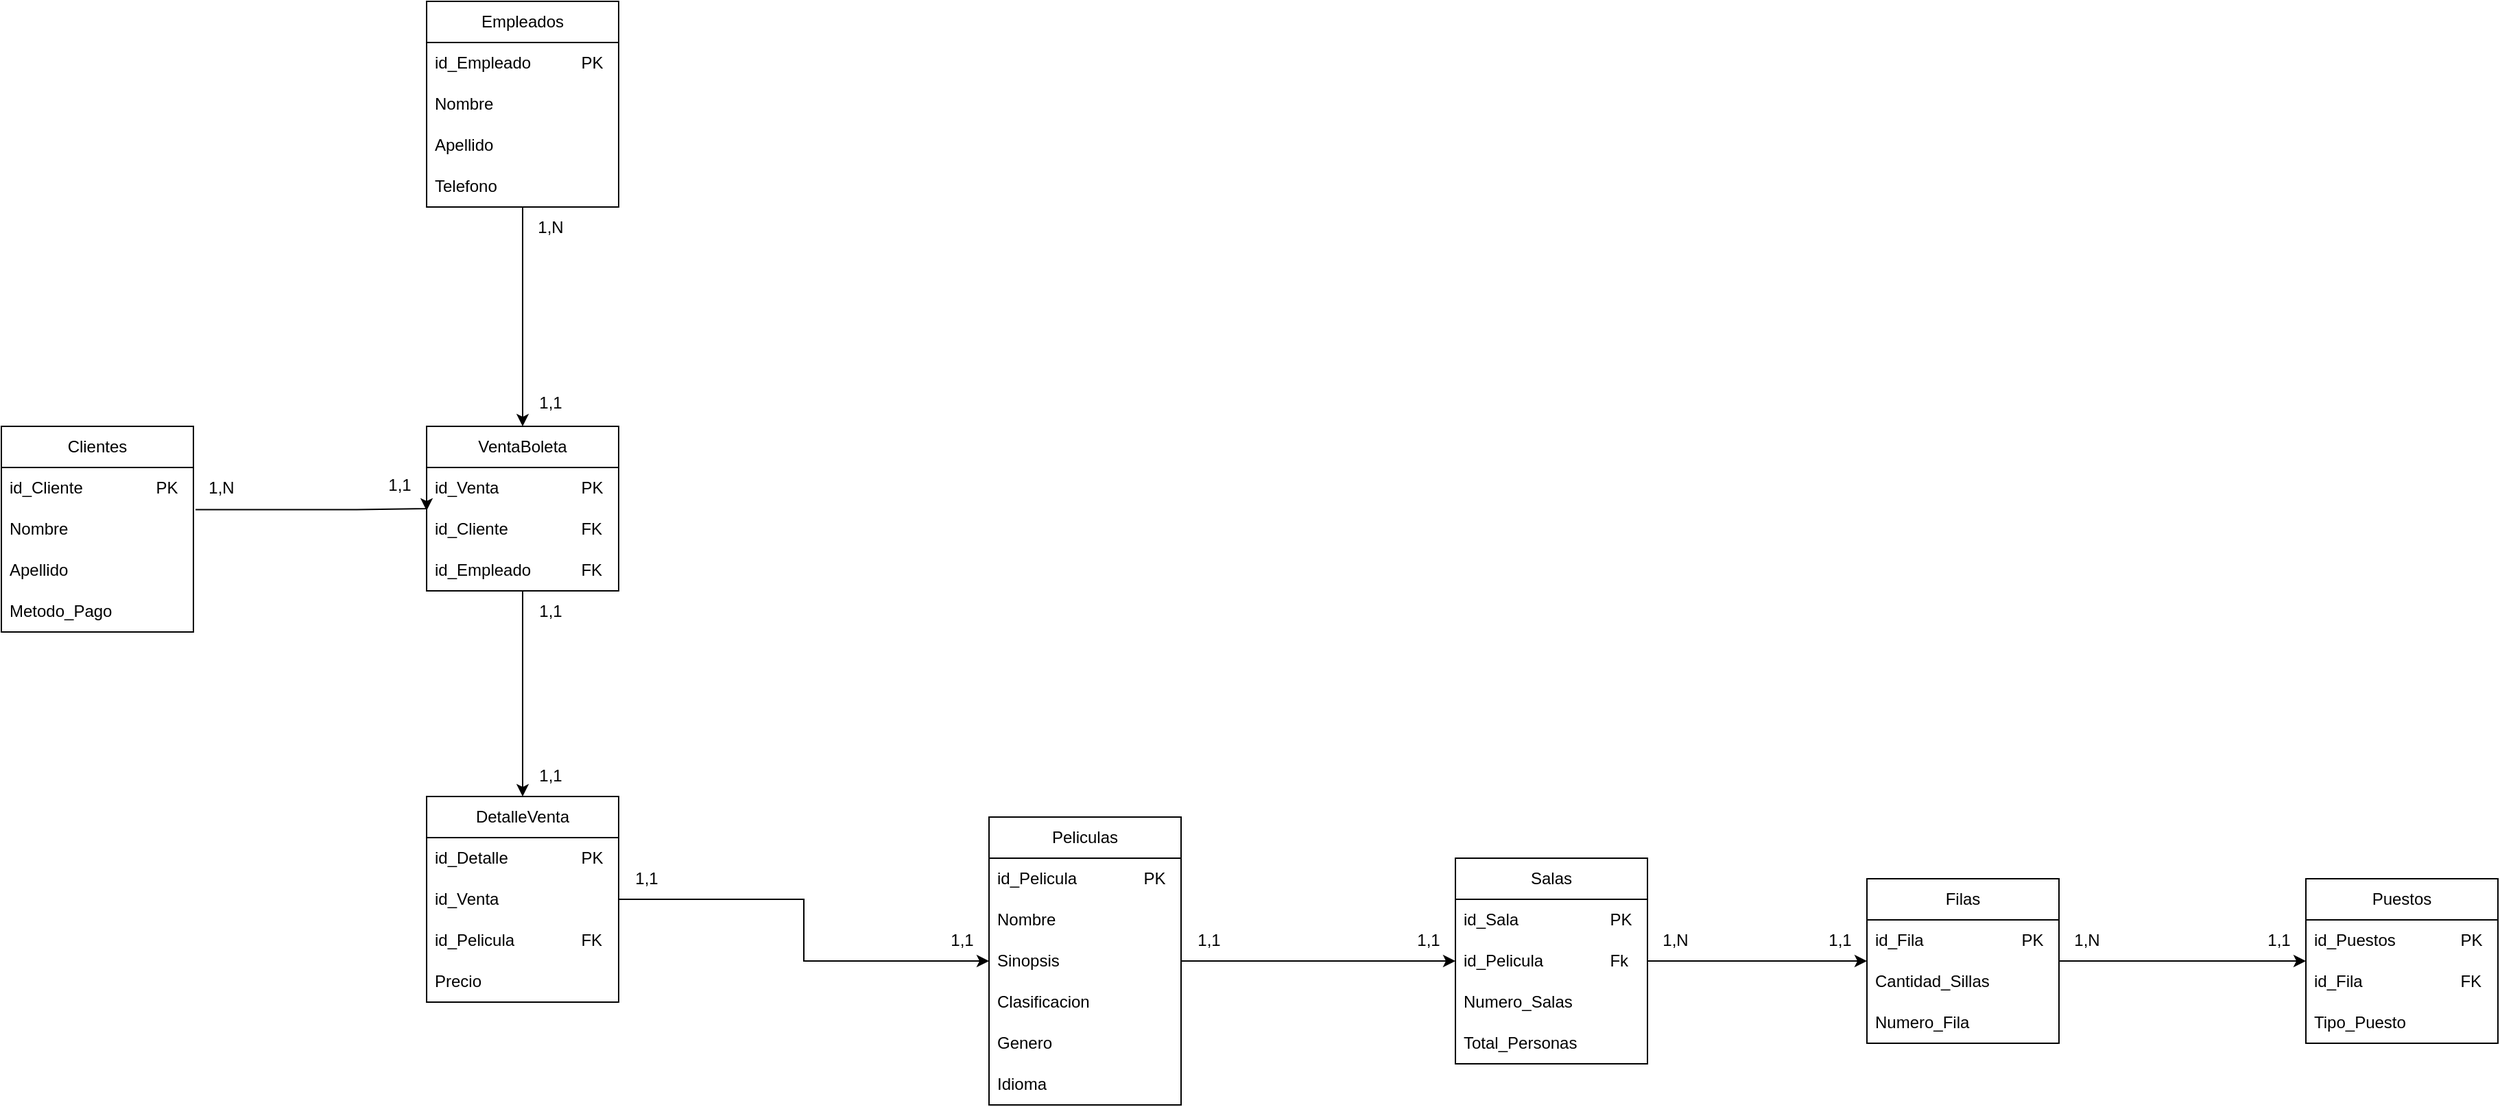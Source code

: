 <mxfile version="24.6.4" type="device">
  <diagram id="C5RBs43oDa-KdzZeNtuy" name="Page-1">
    <mxGraphModel dx="2224" dy="1742" grid="1" gridSize="10" guides="1" tooltips="1" connect="1" arrows="1" fold="1" page="1" pageScale="1" pageWidth="827" pageHeight="1169" math="0" shadow="0">
      <root>
        <mxCell id="WIyWlLk6GJQsqaUBKTNV-0" />
        <mxCell id="WIyWlLk6GJQsqaUBKTNV-1" parent="WIyWlLk6GJQsqaUBKTNV-0" />
        <mxCell id="AHlqhqzjSrkFqtr6niiO-0" value="Clientes" style="swimlane;fontStyle=0;childLayout=stackLayout;horizontal=1;startSize=30;horizontalStack=0;resizeParent=1;resizeParentMax=0;resizeLast=0;collapsible=1;marginBottom=0;whiteSpace=wrap;html=1;" vertex="1" parent="WIyWlLk6GJQsqaUBKTNV-1">
          <mxGeometry x="-700" y="300" width="140" height="150" as="geometry" />
        </mxCell>
        <mxCell id="AHlqhqzjSrkFqtr6niiO-1" value="id_Cliente&lt;span style=&quot;white-space: pre;&quot;&gt;&#x9;&lt;/span&gt;&lt;span style=&quot;white-space: pre;&quot;&gt;&#x9;&lt;/span&gt;PK" style="text;strokeColor=none;fillColor=none;align=left;verticalAlign=middle;spacingLeft=4;spacingRight=4;overflow=hidden;points=[[0,0.5],[1,0.5]];portConstraint=eastwest;rotatable=0;whiteSpace=wrap;html=1;" vertex="1" parent="AHlqhqzjSrkFqtr6niiO-0">
          <mxGeometry y="30" width="140" height="30" as="geometry" />
        </mxCell>
        <mxCell id="AHlqhqzjSrkFqtr6niiO-2" value="Nombre" style="text;strokeColor=none;fillColor=none;align=left;verticalAlign=middle;spacingLeft=4;spacingRight=4;overflow=hidden;points=[[0,0.5],[1,0.5]];portConstraint=eastwest;rotatable=0;whiteSpace=wrap;html=1;" vertex="1" parent="AHlqhqzjSrkFqtr6niiO-0">
          <mxGeometry y="60" width="140" height="30" as="geometry" />
        </mxCell>
        <mxCell id="AHlqhqzjSrkFqtr6niiO-4" value="Apellido" style="text;strokeColor=none;fillColor=none;align=left;verticalAlign=middle;spacingLeft=4;spacingRight=4;overflow=hidden;points=[[0,0.5],[1,0.5]];portConstraint=eastwest;rotatable=0;whiteSpace=wrap;html=1;" vertex="1" parent="AHlqhqzjSrkFqtr6niiO-0">
          <mxGeometry y="90" width="140" height="30" as="geometry" />
        </mxCell>
        <mxCell id="AHlqhqzjSrkFqtr6niiO-3" value="Metodo_Pago" style="text;strokeColor=none;fillColor=none;align=left;verticalAlign=middle;spacingLeft=4;spacingRight=4;overflow=hidden;points=[[0,0.5],[1,0.5]];portConstraint=eastwest;rotatable=0;whiteSpace=wrap;html=1;" vertex="1" parent="AHlqhqzjSrkFqtr6niiO-0">
          <mxGeometry y="120" width="140" height="30" as="geometry" />
        </mxCell>
        <mxCell id="AHlqhqzjSrkFqtr6niiO-18" style="edgeStyle=orthogonalEdgeStyle;rounded=0;orthogonalLoop=1;jettySize=auto;html=1;" edge="1" parent="WIyWlLk6GJQsqaUBKTNV-1" source="AHlqhqzjSrkFqtr6niiO-6" target="AHlqhqzjSrkFqtr6niiO-12">
          <mxGeometry relative="1" as="geometry" />
        </mxCell>
        <mxCell id="AHlqhqzjSrkFqtr6niiO-6" value="Empleados" style="swimlane;fontStyle=0;childLayout=stackLayout;horizontal=1;startSize=30;horizontalStack=0;resizeParent=1;resizeParentMax=0;resizeLast=0;collapsible=1;marginBottom=0;whiteSpace=wrap;html=1;" vertex="1" parent="WIyWlLk6GJQsqaUBKTNV-1">
          <mxGeometry x="-390" y="-10" width="140" height="150" as="geometry" />
        </mxCell>
        <mxCell id="AHlqhqzjSrkFqtr6niiO-7" value="id_Empleado&lt;span style=&quot;white-space: pre;&quot;&gt;&#x9;&lt;/span&gt;&lt;span style=&quot;white-space: pre;&quot;&gt;&#x9;&lt;/span&gt;PK" style="text;strokeColor=none;fillColor=none;align=left;verticalAlign=middle;spacingLeft=4;spacingRight=4;overflow=hidden;points=[[0,0.5],[1,0.5]];portConstraint=eastwest;rotatable=0;whiteSpace=wrap;html=1;" vertex="1" parent="AHlqhqzjSrkFqtr6niiO-6">
          <mxGeometry y="30" width="140" height="30" as="geometry" />
        </mxCell>
        <mxCell id="AHlqhqzjSrkFqtr6niiO-8" value="Nombre" style="text;strokeColor=none;fillColor=none;align=left;verticalAlign=middle;spacingLeft=4;spacingRight=4;overflow=hidden;points=[[0,0.5],[1,0.5]];portConstraint=eastwest;rotatable=0;whiteSpace=wrap;html=1;" vertex="1" parent="AHlqhqzjSrkFqtr6niiO-6">
          <mxGeometry y="60" width="140" height="30" as="geometry" />
        </mxCell>
        <mxCell id="AHlqhqzjSrkFqtr6niiO-9" value="Apellido" style="text;strokeColor=none;fillColor=none;align=left;verticalAlign=middle;spacingLeft=4;spacingRight=4;overflow=hidden;points=[[0,0.5],[1,0.5]];portConstraint=eastwest;rotatable=0;whiteSpace=wrap;html=1;" vertex="1" parent="AHlqhqzjSrkFqtr6niiO-6">
          <mxGeometry y="90" width="140" height="30" as="geometry" />
        </mxCell>
        <mxCell id="AHlqhqzjSrkFqtr6niiO-10" value="Telefono" style="text;strokeColor=none;fillColor=none;align=left;verticalAlign=middle;spacingLeft=4;spacingRight=4;overflow=hidden;points=[[0,0.5],[1,0.5]];portConstraint=eastwest;rotatable=0;whiteSpace=wrap;html=1;" vertex="1" parent="AHlqhqzjSrkFqtr6niiO-6">
          <mxGeometry y="120" width="140" height="30" as="geometry" />
        </mxCell>
        <mxCell id="AHlqhqzjSrkFqtr6niiO-25" style="edgeStyle=orthogonalEdgeStyle;rounded=0;orthogonalLoop=1;jettySize=auto;html=1;entryX=0.5;entryY=0;entryDx=0;entryDy=0;" edge="1" parent="WIyWlLk6GJQsqaUBKTNV-1" source="AHlqhqzjSrkFqtr6niiO-12" target="AHlqhqzjSrkFqtr6niiO-20">
          <mxGeometry relative="1" as="geometry" />
        </mxCell>
        <mxCell id="AHlqhqzjSrkFqtr6niiO-12" value="VentaBoleta" style="swimlane;fontStyle=0;childLayout=stackLayout;horizontal=1;startSize=30;horizontalStack=0;resizeParent=1;resizeParentMax=0;resizeLast=0;collapsible=1;marginBottom=0;whiteSpace=wrap;html=1;" vertex="1" parent="WIyWlLk6GJQsqaUBKTNV-1">
          <mxGeometry x="-390" y="300" width="140" height="120" as="geometry" />
        </mxCell>
        <mxCell id="AHlqhqzjSrkFqtr6niiO-13" value="id_Venta&amp;nbsp;&lt;span style=&quot;white-space: pre;&quot;&gt;&#x9;&lt;/span&gt;&lt;span style=&quot;white-space: pre;&quot;&gt;&#x9;&lt;/span&gt;&lt;span style=&quot;white-space: pre;&quot;&gt;&#x9;&lt;/span&gt;PK" style="text;strokeColor=none;fillColor=none;align=left;verticalAlign=middle;spacingLeft=4;spacingRight=4;overflow=hidden;points=[[0,0.5],[1,0.5]];portConstraint=eastwest;rotatable=0;whiteSpace=wrap;html=1;" vertex="1" parent="AHlqhqzjSrkFqtr6niiO-12">
          <mxGeometry y="30" width="140" height="30" as="geometry" />
        </mxCell>
        <mxCell id="AHlqhqzjSrkFqtr6niiO-14" value="id_Cliente&lt;span style=&quot;white-space: pre;&quot;&gt;&#x9;&lt;/span&gt;&lt;span style=&quot;white-space: pre;&quot;&gt;&#x9;&lt;/span&gt;FK" style="text;strokeColor=none;fillColor=none;align=left;verticalAlign=middle;spacingLeft=4;spacingRight=4;overflow=hidden;points=[[0,0.5],[1,0.5]];portConstraint=eastwest;rotatable=0;whiteSpace=wrap;html=1;" vertex="1" parent="AHlqhqzjSrkFqtr6niiO-12">
          <mxGeometry y="60" width="140" height="30" as="geometry" />
        </mxCell>
        <mxCell id="AHlqhqzjSrkFqtr6niiO-15" value="id_Empleado&lt;span style=&quot;white-space: pre;&quot;&gt;&#x9;&lt;/span&gt;&lt;span style=&quot;white-space: pre;&quot;&gt;&#x9;&lt;/span&gt;FK" style="text;strokeColor=none;fillColor=none;align=left;verticalAlign=middle;spacingLeft=4;spacingRight=4;overflow=hidden;points=[[0,0.5],[1,0.5]];portConstraint=eastwest;rotatable=0;whiteSpace=wrap;html=1;" vertex="1" parent="AHlqhqzjSrkFqtr6niiO-12">
          <mxGeometry y="90" width="140" height="30" as="geometry" />
        </mxCell>
        <mxCell id="AHlqhqzjSrkFqtr6niiO-19" style="edgeStyle=orthogonalEdgeStyle;rounded=0;orthogonalLoop=1;jettySize=auto;html=1;entryX=0.007;entryY=0.1;entryDx=0;entryDy=0;entryPerimeter=0;exitX=1.011;exitY=0.026;exitDx=0;exitDy=0;exitPerimeter=0;" edge="1" parent="WIyWlLk6GJQsqaUBKTNV-1" source="AHlqhqzjSrkFqtr6niiO-2">
          <mxGeometry relative="1" as="geometry">
            <mxPoint x="-500.98" y="358.5" as="sourcePoint" />
            <mxPoint x="-390" y="361.5" as="targetPoint" />
            <Array as="points">
              <mxPoint x="-441" y="361" />
              <mxPoint x="-390" y="360" />
            </Array>
          </mxGeometry>
        </mxCell>
        <mxCell id="AHlqhqzjSrkFqtr6niiO-31" value="" style="edgeStyle=orthogonalEdgeStyle;rounded=0;orthogonalLoop=1;jettySize=auto;html=1;" edge="1" parent="WIyWlLk6GJQsqaUBKTNV-1" source="AHlqhqzjSrkFqtr6niiO-20" target="AHlqhqzjSrkFqtr6niiO-26">
          <mxGeometry relative="1" as="geometry" />
        </mxCell>
        <mxCell id="AHlqhqzjSrkFqtr6niiO-20" value="DetalleVenta" style="swimlane;fontStyle=0;childLayout=stackLayout;horizontal=1;startSize=30;horizontalStack=0;resizeParent=1;resizeParentMax=0;resizeLast=0;collapsible=1;marginBottom=0;whiteSpace=wrap;html=1;" vertex="1" parent="WIyWlLk6GJQsqaUBKTNV-1">
          <mxGeometry x="-390" y="570" width="140" height="150" as="geometry" />
        </mxCell>
        <mxCell id="AHlqhqzjSrkFqtr6niiO-21" value="id_Detalle&lt;span style=&quot;white-space: pre;&quot;&gt;&#x9;&lt;/span&gt;&lt;span style=&quot;white-space: pre;&quot;&gt;&#x9;&lt;/span&gt;PK" style="text;strokeColor=none;fillColor=none;align=left;verticalAlign=middle;spacingLeft=4;spacingRight=4;overflow=hidden;points=[[0,0.5],[1,0.5]];portConstraint=eastwest;rotatable=0;whiteSpace=wrap;html=1;" vertex="1" parent="AHlqhqzjSrkFqtr6niiO-20">
          <mxGeometry y="30" width="140" height="30" as="geometry" />
        </mxCell>
        <mxCell id="AHlqhqzjSrkFqtr6niiO-22" value="id_Venta" style="text;strokeColor=none;fillColor=none;align=left;verticalAlign=middle;spacingLeft=4;spacingRight=4;overflow=hidden;points=[[0,0.5],[1,0.5]];portConstraint=eastwest;rotatable=0;whiteSpace=wrap;html=1;" vertex="1" parent="AHlqhqzjSrkFqtr6niiO-20">
          <mxGeometry y="60" width="140" height="30" as="geometry" />
        </mxCell>
        <mxCell id="AHlqhqzjSrkFqtr6niiO-23" value="id_Pelicula&lt;span style=&quot;white-space: pre;&quot;&gt;&#x9;&lt;/span&gt;&lt;span style=&quot;white-space: pre;&quot;&gt;&#x9;&lt;/span&gt;FK" style="text;strokeColor=none;fillColor=none;align=left;verticalAlign=middle;spacingLeft=4;spacingRight=4;overflow=hidden;points=[[0,0.5],[1,0.5]];portConstraint=eastwest;rotatable=0;whiteSpace=wrap;html=1;" vertex="1" parent="AHlqhqzjSrkFqtr6niiO-20">
          <mxGeometry y="90" width="140" height="30" as="geometry" />
        </mxCell>
        <mxCell id="AHlqhqzjSrkFqtr6niiO-24" value="Precio" style="text;strokeColor=none;fillColor=none;align=left;verticalAlign=middle;spacingLeft=4;spacingRight=4;overflow=hidden;points=[[0,0.5],[1,0.5]];portConstraint=eastwest;rotatable=0;whiteSpace=wrap;html=1;" vertex="1" parent="AHlqhqzjSrkFqtr6niiO-20">
          <mxGeometry y="120" width="140" height="30" as="geometry" />
        </mxCell>
        <mxCell id="AHlqhqzjSrkFqtr6niiO-41" value="" style="edgeStyle=orthogonalEdgeStyle;rounded=0;orthogonalLoop=1;jettySize=auto;html=1;" edge="1" parent="WIyWlLk6GJQsqaUBKTNV-1" source="AHlqhqzjSrkFqtr6niiO-26" target="AHlqhqzjSrkFqtr6niiO-34">
          <mxGeometry relative="1" as="geometry" />
        </mxCell>
        <mxCell id="AHlqhqzjSrkFqtr6niiO-26" value="Peliculas" style="swimlane;fontStyle=0;childLayout=stackLayout;horizontal=1;startSize=30;horizontalStack=0;resizeParent=1;resizeParentMax=0;resizeLast=0;collapsible=1;marginBottom=0;whiteSpace=wrap;html=1;" vertex="1" parent="WIyWlLk6GJQsqaUBKTNV-1">
          <mxGeometry x="20" y="585" width="140" height="210" as="geometry" />
        </mxCell>
        <mxCell id="AHlqhqzjSrkFqtr6niiO-27" value="id_Pelicula&lt;span style=&quot;white-space: pre;&quot;&gt;&#x9;&lt;/span&gt;&lt;span style=&quot;white-space: pre;&quot;&gt;&#x9;&lt;/span&gt;PK" style="text;strokeColor=none;fillColor=none;align=left;verticalAlign=middle;spacingLeft=4;spacingRight=4;overflow=hidden;points=[[0,0.5],[1,0.5]];portConstraint=eastwest;rotatable=0;whiteSpace=wrap;html=1;" vertex="1" parent="AHlqhqzjSrkFqtr6niiO-26">
          <mxGeometry y="30" width="140" height="30" as="geometry" />
        </mxCell>
        <mxCell id="AHlqhqzjSrkFqtr6niiO-28" value="Nombre" style="text;strokeColor=none;fillColor=none;align=left;verticalAlign=middle;spacingLeft=4;spacingRight=4;overflow=hidden;points=[[0,0.5],[1,0.5]];portConstraint=eastwest;rotatable=0;whiteSpace=wrap;html=1;" vertex="1" parent="AHlqhqzjSrkFqtr6niiO-26">
          <mxGeometry y="60" width="140" height="30" as="geometry" />
        </mxCell>
        <mxCell id="AHlqhqzjSrkFqtr6niiO-29" value="Sinopsis" style="text;strokeColor=none;fillColor=none;align=left;verticalAlign=middle;spacingLeft=4;spacingRight=4;overflow=hidden;points=[[0,0.5],[1,0.5]];portConstraint=eastwest;rotatable=0;whiteSpace=wrap;html=1;" vertex="1" parent="AHlqhqzjSrkFqtr6niiO-26">
          <mxGeometry y="90" width="140" height="30" as="geometry" />
        </mxCell>
        <mxCell id="AHlqhqzjSrkFqtr6niiO-30" value="Clasificacion" style="text;strokeColor=none;fillColor=none;align=left;verticalAlign=middle;spacingLeft=4;spacingRight=4;overflow=hidden;points=[[0,0.5],[1,0.5]];portConstraint=eastwest;rotatable=0;whiteSpace=wrap;html=1;" vertex="1" parent="AHlqhqzjSrkFqtr6niiO-26">
          <mxGeometry y="120" width="140" height="30" as="geometry" />
        </mxCell>
        <mxCell id="AHlqhqzjSrkFqtr6niiO-32" value="Genero" style="text;strokeColor=none;fillColor=none;align=left;verticalAlign=middle;spacingLeft=4;spacingRight=4;overflow=hidden;points=[[0,0.5],[1,0.5]];portConstraint=eastwest;rotatable=0;whiteSpace=wrap;html=1;" vertex="1" parent="AHlqhqzjSrkFqtr6niiO-26">
          <mxGeometry y="150" width="140" height="30" as="geometry" />
        </mxCell>
        <mxCell id="AHlqhqzjSrkFqtr6niiO-33" value="Idioma" style="text;strokeColor=none;fillColor=none;align=left;verticalAlign=middle;spacingLeft=4;spacingRight=4;overflow=hidden;points=[[0,0.5],[1,0.5]];portConstraint=eastwest;rotatable=0;whiteSpace=wrap;html=1;" vertex="1" parent="AHlqhqzjSrkFqtr6niiO-26">
          <mxGeometry y="180" width="140" height="30" as="geometry" />
        </mxCell>
        <mxCell id="AHlqhqzjSrkFqtr6niiO-48" value="" style="edgeStyle=orthogonalEdgeStyle;rounded=0;orthogonalLoop=1;jettySize=auto;html=1;" edge="1" parent="WIyWlLk6GJQsqaUBKTNV-1" source="AHlqhqzjSrkFqtr6niiO-34" target="AHlqhqzjSrkFqtr6niiO-43">
          <mxGeometry relative="1" as="geometry" />
        </mxCell>
        <mxCell id="AHlqhqzjSrkFqtr6niiO-34" value="Salas" style="swimlane;fontStyle=0;childLayout=stackLayout;horizontal=1;startSize=30;horizontalStack=0;resizeParent=1;resizeParentMax=0;resizeLast=0;collapsible=1;marginBottom=0;whiteSpace=wrap;html=1;" vertex="1" parent="WIyWlLk6GJQsqaUBKTNV-1">
          <mxGeometry x="360" y="615" width="140" height="150" as="geometry" />
        </mxCell>
        <mxCell id="AHlqhqzjSrkFqtr6niiO-35" value="id_Sala&lt;span style=&quot;white-space: pre;&quot;&gt;&#x9;&lt;/span&gt;&lt;span style=&quot;white-space: pre;&quot;&gt;&#x9;&lt;/span&gt;&lt;span style=&quot;white-space: pre;&quot;&gt;&#x9;&lt;/span&gt;PK" style="text;strokeColor=none;fillColor=none;align=left;verticalAlign=middle;spacingLeft=4;spacingRight=4;overflow=hidden;points=[[0,0.5],[1,0.5]];portConstraint=eastwest;rotatable=0;whiteSpace=wrap;html=1;" vertex="1" parent="AHlqhqzjSrkFqtr6niiO-34">
          <mxGeometry y="30" width="140" height="30" as="geometry" />
        </mxCell>
        <mxCell id="AHlqhqzjSrkFqtr6niiO-36" value="id_Pelicula&lt;span style=&quot;white-space: pre;&quot;&gt;&#x9;&lt;/span&gt;&lt;span style=&quot;white-space: pre;&quot;&gt;&#x9;&lt;/span&gt;Fk" style="text;strokeColor=none;fillColor=none;align=left;verticalAlign=middle;spacingLeft=4;spacingRight=4;overflow=hidden;points=[[0,0.5],[1,0.5]];portConstraint=eastwest;rotatable=0;whiteSpace=wrap;html=1;" vertex="1" parent="AHlqhqzjSrkFqtr6niiO-34">
          <mxGeometry y="60" width="140" height="30" as="geometry" />
        </mxCell>
        <mxCell id="AHlqhqzjSrkFqtr6niiO-37" value="Numero_Salas" style="text;strokeColor=none;fillColor=none;align=left;verticalAlign=middle;spacingLeft=4;spacingRight=4;overflow=hidden;points=[[0,0.5],[1,0.5]];portConstraint=eastwest;rotatable=0;whiteSpace=wrap;html=1;" vertex="1" parent="AHlqhqzjSrkFqtr6niiO-34">
          <mxGeometry y="90" width="140" height="30" as="geometry" />
        </mxCell>
        <mxCell id="AHlqhqzjSrkFqtr6niiO-38" value="Total_Personas" style="text;strokeColor=none;fillColor=none;align=left;verticalAlign=middle;spacingLeft=4;spacingRight=4;overflow=hidden;points=[[0,0.5],[1,0.5]];portConstraint=eastwest;rotatable=0;whiteSpace=wrap;html=1;" vertex="1" parent="AHlqhqzjSrkFqtr6niiO-34">
          <mxGeometry y="120" width="140" height="30" as="geometry" />
        </mxCell>
        <mxCell id="AHlqhqzjSrkFqtr6niiO-53" value="" style="edgeStyle=orthogonalEdgeStyle;rounded=0;orthogonalLoop=1;jettySize=auto;html=1;" edge="1" parent="WIyWlLk6GJQsqaUBKTNV-1" source="AHlqhqzjSrkFqtr6niiO-43" target="AHlqhqzjSrkFqtr6niiO-49">
          <mxGeometry relative="1" as="geometry" />
        </mxCell>
        <mxCell id="AHlqhqzjSrkFqtr6niiO-43" value="Filas" style="swimlane;fontStyle=0;childLayout=stackLayout;horizontal=1;startSize=30;horizontalStack=0;resizeParent=1;resizeParentMax=0;resizeLast=0;collapsible=1;marginBottom=0;whiteSpace=wrap;html=1;" vertex="1" parent="WIyWlLk6GJQsqaUBKTNV-1">
          <mxGeometry x="660" y="630" width="140" height="120" as="geometry" />
        </mxCell>
        <mxCell id="AHlqhqzjSrkFqtr6niiO-44" value="id_Fila&lt;span style=&quot;white-space: pre;&quot;&gt;&#x9;&lt;/span&gt;&lt;span style=&quot;white-space: pre;&quot;&gt;&#x9;&lt;/span&gt;&lt;span style=&quot;white-space: pre;&quot;&gt;&#x9;&lt;/span&gt;PK&lt;span style=&quot;white-space: pre;&quot;&gt;&#x9;&lt;/span&gt;" style="text;strokeColor=none;fillColor=none;align=left;verticalAlign=middle;spacingLeft=4;spacingRight=4;overflow=hidden;points=[[0,0.5],[1,0.5]];portConstraint=eastwest;rotatable=0;whiteSpace=wrap;html=1;" vertex="1" parent="AHlqhqzjSrkFqtr6niiO-43">
          <mxGeometry y="30" width="140" height="30" as="geometry" />
        </mxCell>
        <mxCell id="AHlqhqzjSrkFqtr6niiO-45" value="Cantidad_Sillas" style="text;strokeColor=none;fillColor=none;align=left;verticalAlign=middle;spacingLeft=4;spacingRight=4;overflow=hidden;points=[[0,0.5],[1,0.5]];portConstraint=eastwest;rotatable=0;whiteSpace=wrap;html=1;" vertex="1" parent="AHlqhqzjSrkFqtr6niiO-43">
          <mxGeometry y="60" width="140" height="30" as="geometry" />
        </mxCell>
        <mxCell id="AHlqhqzjSrkFqtr6niiO-46" value="Numero_Fila" style="text;strokeColor=none;fillColor=none;align=left;verticalAlign=middle;spacingLeft=4;spacingRight=4;overflow=hidden;points=[[0,0.5],[1,0.5]];portConstraint=eastwest;rotatable=0;whiteSpace=wrap;html=1;" vertex="1" parent="AHlqhqzjSrkFqtr6niiO-43">
          <mxGeometry y="90" width="140" height="30" as="geometry" />
        </mxCell>
        <mxCell id="AHlqhqzjSrkFqtr6niiO-49" value="Puestos" style="swimlane;fontStyle=0;childLayout=stackLayout;horizontal=1;startSize=30;horizontalStack=0;resizeParent=1;resizeParentMax=0;resizeLast=0;collapsible=1;marginBottom=0;whiteSpace=wrap;html=1;" vertex="1" parent="WIyWlLk6GJQsqaUBKTNV-1">
          <mxGeometry x="980" y="630" width="140" height="120" as="geometry" />
        </mxCell>
        <mxCell id="AHlqhqzjSrkFqtr6niiO-50" value="id_Puestos&lt;span style=&quot;white-space: pre;&quot;&gt;&#x9;&lt;/span&gt;&lt;span style=&quot;white-space: pre;&quot;&gt;&#x9;&lt;/span&gt;PK" style="text;strokeColor=none;fillColor=none;align=left;verticalAlign=middle;spacingLeft=4;spacingRight=4;overflow=hidden;points=[[0,0.5],[1,0.5]];portConstraint=eastwest;rotatable=0;whiteSpace=wrap;html=1;" vertex="1" parent="AHlqhqzjSrkFqtr6niiO-49">
          <mxGeometry y="30" width="140" height="30" as="geometry" />
        </mxCell>
        <mxCell id="AHlqhqzjSrkFqtr6niiO-51" value="id_Fila&lt;span style=&quot;white-space: pre;&quot;&gt;&#x9;&lt;/span&gt;&lt;span style=&quot;white-space: pre;&quot;&gt;&#x9;&lt;/span&gt;&lt;span style=&quot;white-space: pre;&quot;&gt;&#x9;&lt;/span&gt;FK" style="text;strokeColor=none;fillColor=none;align=left;verticalAlign=middle;spacingLeft=4;spacingRight=4;overflow=hidden;points=[[0,0.5],[1,0.5]];portConstraint=eastwest;rotatable=0;whiteSpace=wrap;html=1;" vertex="1" parent="AHlqhqzjSrkFqtr6niiO-49">
          <mxGeometry y="60" width="140" height="30" as="geometry" />
        </mxCell>
        <mxCell id="AHlqhqzjSrkFqtr6niiO-52" value="Tipo_Puesto" style="text;strokeColor=none;fillColor=none;align=left;verticalAlign=middle;spacingLeft=4;spacingRight=4;overflow=hidden;points=[[0,0.5],[1,0.5]];portConstraint=eastwest;rotatable=0;whiteSpace=wrap;html=1;" vertex="1" parent="AHlqhqzjSrkFqtr6niiO-49">
          <mxGeometry y="90" width="140" height="30" as="geometry" />
        </mxCell>
        <mxCell id="AHlqhqzjSrkFqtr6niiO-54" value="1,N" style="text;html=1;align=center;verticalAlign=middle;resizable=0;points=[];autosize=1;strokeColor=none;fillColor=none;" vertex="1" parent="WIyWlLk6GJQsqaUBKTNV-1">
          <mxGeometry x="-560" y="330" width="40" height="30" as="geometry" />
        </mxCell>
        <mxCell id="AHlqhqzjSrkFqtr6niiO-55" value="1,N" style="text;html=1;align=center;verticalAlign=middle;resizable=0;points=[];autosize=1;strokeColor=none;fillColor=none;" vertex="1" parent="WIyWlLk6GJQsqaUBKTNV-1">
          <mxGeometry x="-320" y="140" width="40" height="30" as="geometry" />
        </mxCell>
        <mxCell id="AHlqhqzjSrkFqtr6niiO-56" value="1,1" style="text;html=1;align=center;verticalAlign=middle;resizable=0;points=[];autosize=1;strokeColor=none;fillColor=none;" vertex="1" parent="WIyWlLk6GJQsqaUBKTNV-1">
          <mxGeometry x="-320" y="268" width="40" height="30" as="geometry" />
        </mxCell>
        <mxCell id="AHlqhqzjSrkFqtr6niiO-57" value="1,1" style="text;html=1;align=center;verticalAlign=middle;resizable=0;points=[];autosize=1;strokeColor=none;fillColor=none;" vertex="1" parent="WIyWlLk6GJQsqaUBKTNV-1">
          <mxGeometry x="-430" y="328" width="40" height="30" as="geometry" />
        </mxCell>
        <mxCell id="AHlqhqzjSrkFqtr6niiO-58" value="1,1" style="text;html=1;align=center;verticalAlign=middle;resizable=0;points=[];autosize=1;strokeColor=none;fillColor=none;" vertex="1" parent="WIyWlLk6GJQsqaUBKTNV-1">
          <mxGeometry x="-320" y="420" width="40" height="30" as="geometry" />
        </mxCell>
        <mxCell id="AHlqhqzjSrkFqtr6niiO-59" value="1,1" style="text;html=1;align=center;verticalAlign=middle;resizable=0;points=[];autosize=1;strokeColor=none;fillColor=none;" vertex="1" parent="WIyWlLk6GJQsqaUBKTNV-1">
          <mxGeometry x="-320" y="540" width="40" height="30" as="geometry" />
        </mxCell>
        <mxCell id="AHlqhqzjSrkFqtr6niiO-60" value="1,1" style="text;html=1;align=center;verticalAlign=middle;resizable=0;points=[];autosize=1;strokeColor=none;fillColor=none;" vertex="1" parent="WIyWlLk6GJQsqaUBKTNV-1">
          <mxGeometry x="-250" y="615" width="40" height="30" as="geometry" />
        </mxCell>
        <mxCell id="AHlqhqzjSrkFqtr6niiO-61" value="1,1" style="text;html=1;align=center;verticalAlign=middle;resizable=0;points=[];autosize=1;strokeColor=none;fillColor=none;" vertex="1" parent="WIyWlLk6GJQsqaUBKTNV-1">
          <mxGeometry x="-20" y="660" width="40" height="30" as="geometry" />
        </mxCell>
        <mxCell id="AHlqhqzjSrkFqtr6niiO-62" value="1,1" style="text;html=1;align=center;verticalAlign=middle;resizable=0;points=[];autosize=1;strokeColor=none;fillColor=none;" vertex="1" parent="WIyWlLk6GJQsqaUBKTNV-1">
          <mxGeometry x="160" y="660" width="40" height="30" as="geometry" />
        </mxCell>
        <mxCell id="AHlqhqzjSrkFqtr6niiO-63" value="1,1" style="text;html=1;align=center;verticalAlign=middle;resizable=0;points=[];autosize=1;strokeColor=none;fillColor=none;" vertex="1" parent="WIyWlLk6GJQsqaUBKTNV-1">
          <mxGeometry x="320" y="660" width="40" height="30" as="geometry" />
        </mxCell>
        <mxCell id="AHlqhqzjSrkFqtr6niiO-64" value="1,N" style="text;html=1;align=center;verticalAlign=middle;resizable=0;points=[];autosize=1;strokeColor=none;fillColor=none;" vertex="1" parent="WIyWlLk6GJQsqaUBKTNV-1">
          <mxGeometry x="500" y="660" width="40" height="30" as="geometry" />
        </mxCell>
        <mxCell id="AHlqhqzjSrkFqtr6niiO-65" value="1,1" style="text;html=1;align=center;verticalAlign=middle;resizable=0;points=[];autosize=1;strokeColor=none;fillColor=none;" vertex="1" parent="WIyWlLk6GJQsqaUBKTNV-1">
          <mxGeometry x="620" y="660" width="40" height="30" as="geometry" />
        </mxCell>
        <mxCell id="AHlqhqzjSrkFqtr6niiO-66" value="1,N&lt;span style=&quot;color: rgba(0, 0, 0, 0); font-family: monospace; font-size: 0px; text-align: start;&quot;&gt;%3CmxGraphModel%3E%3Croot%3E%3CmxCell%20id%3D%220%22%2F%3E%3CmxCell%20id%3D%221%22%20parent%3D%220%22%2F%3E%3CmxCell%20id%3D%222%22%20value%3D%221%2C1%22%20style%3D%22text%3Bhtml%3D1%3Balign%3Dcenter%3BverticalAlign%3Dmiddle%3Bresizable%3D0%3Bpoints%3D%5B%5D%3Bautosize%3D1%3BstrokeColor%3Dnone%3BfillColor%3Dnone%3B%22%20vertex%3D%221%22%20parent%3D%221%22%3E%3CmxGeometry%20x%3D%22620%22%20y%3D%22660%22%20width%3D%2240%22%20height%3D%2230%22%20as%3D%22geometry%22%2F%3E%3C%2FmxCell%3E%3C%2Froot%3E%3C%2FmxGraphModel%3E&lt;/span&gt;&lt;span style=&quot;color: rgba(0, 0, 0, 0); font-family: monospace; font-size: 0px; text-align: start;&quot;&gt;%3CmxGraphModel%3E%3Croot%3E%3CmxCell%20id%3D%220%22%2F%3E%3CmxCell%20id%3D%221%22%20parent%3D%220%22%2F%3E%3CmxCell%20id%3D%222%22%20value%3D%221%2C1%22%20style%3D%22text%3Bhtml%3D1%3Balign%3Dcenter%3BverticalAlign%3Dmiddle%3Bresizable%3D0%3Bpoints%3D%5B%5D%3Bautosize%3D1%3BstrokeColor%3Dnone%3BfillColor%3Dnone%3B%22%20vertex%3D%221%22%20parent%3D%221%22%3E%3CmxGeometry%20x%3D%22620%22%20y%3D%22660%22%20width%3D%2240%22%20height%3D%2230%22%20as%3D%22geometry%22%2F%3E%3C%2FmxCell%3E%3C%2Froot%3E%3C%2FmxGraphModel%3E&lt;/span&gt;" style="text;html=1;align=center;verticalAlign=middle;resizable=0;points=[];autosize=1;strokeColor=none;fillColor=none;" vertex="1" parent="WIyWlLk6GJQsqaUBKTNV-1">
          <mxGeometry x="800" y="660" width="40" height="30" as="geometry" />
        </mxCell>
        <mxCell id="AHlqhqzjSrkFqtr6niiO-67" value="1,1" style="text;html=1;align=center;verticalAlign=middle;resizable=0;points=[];autosize=1;strokeColor=none;fillColor=none;" vertex="1" parent="WIyWlLk6GJQsqaUBKTNV-1">
          <mxGeometry x="940" y="660" width="40" height="30" as="geometry" />
        </mxCell>
      </root>
    </mxGraphModel>
  </diagram>
</mxfile>
